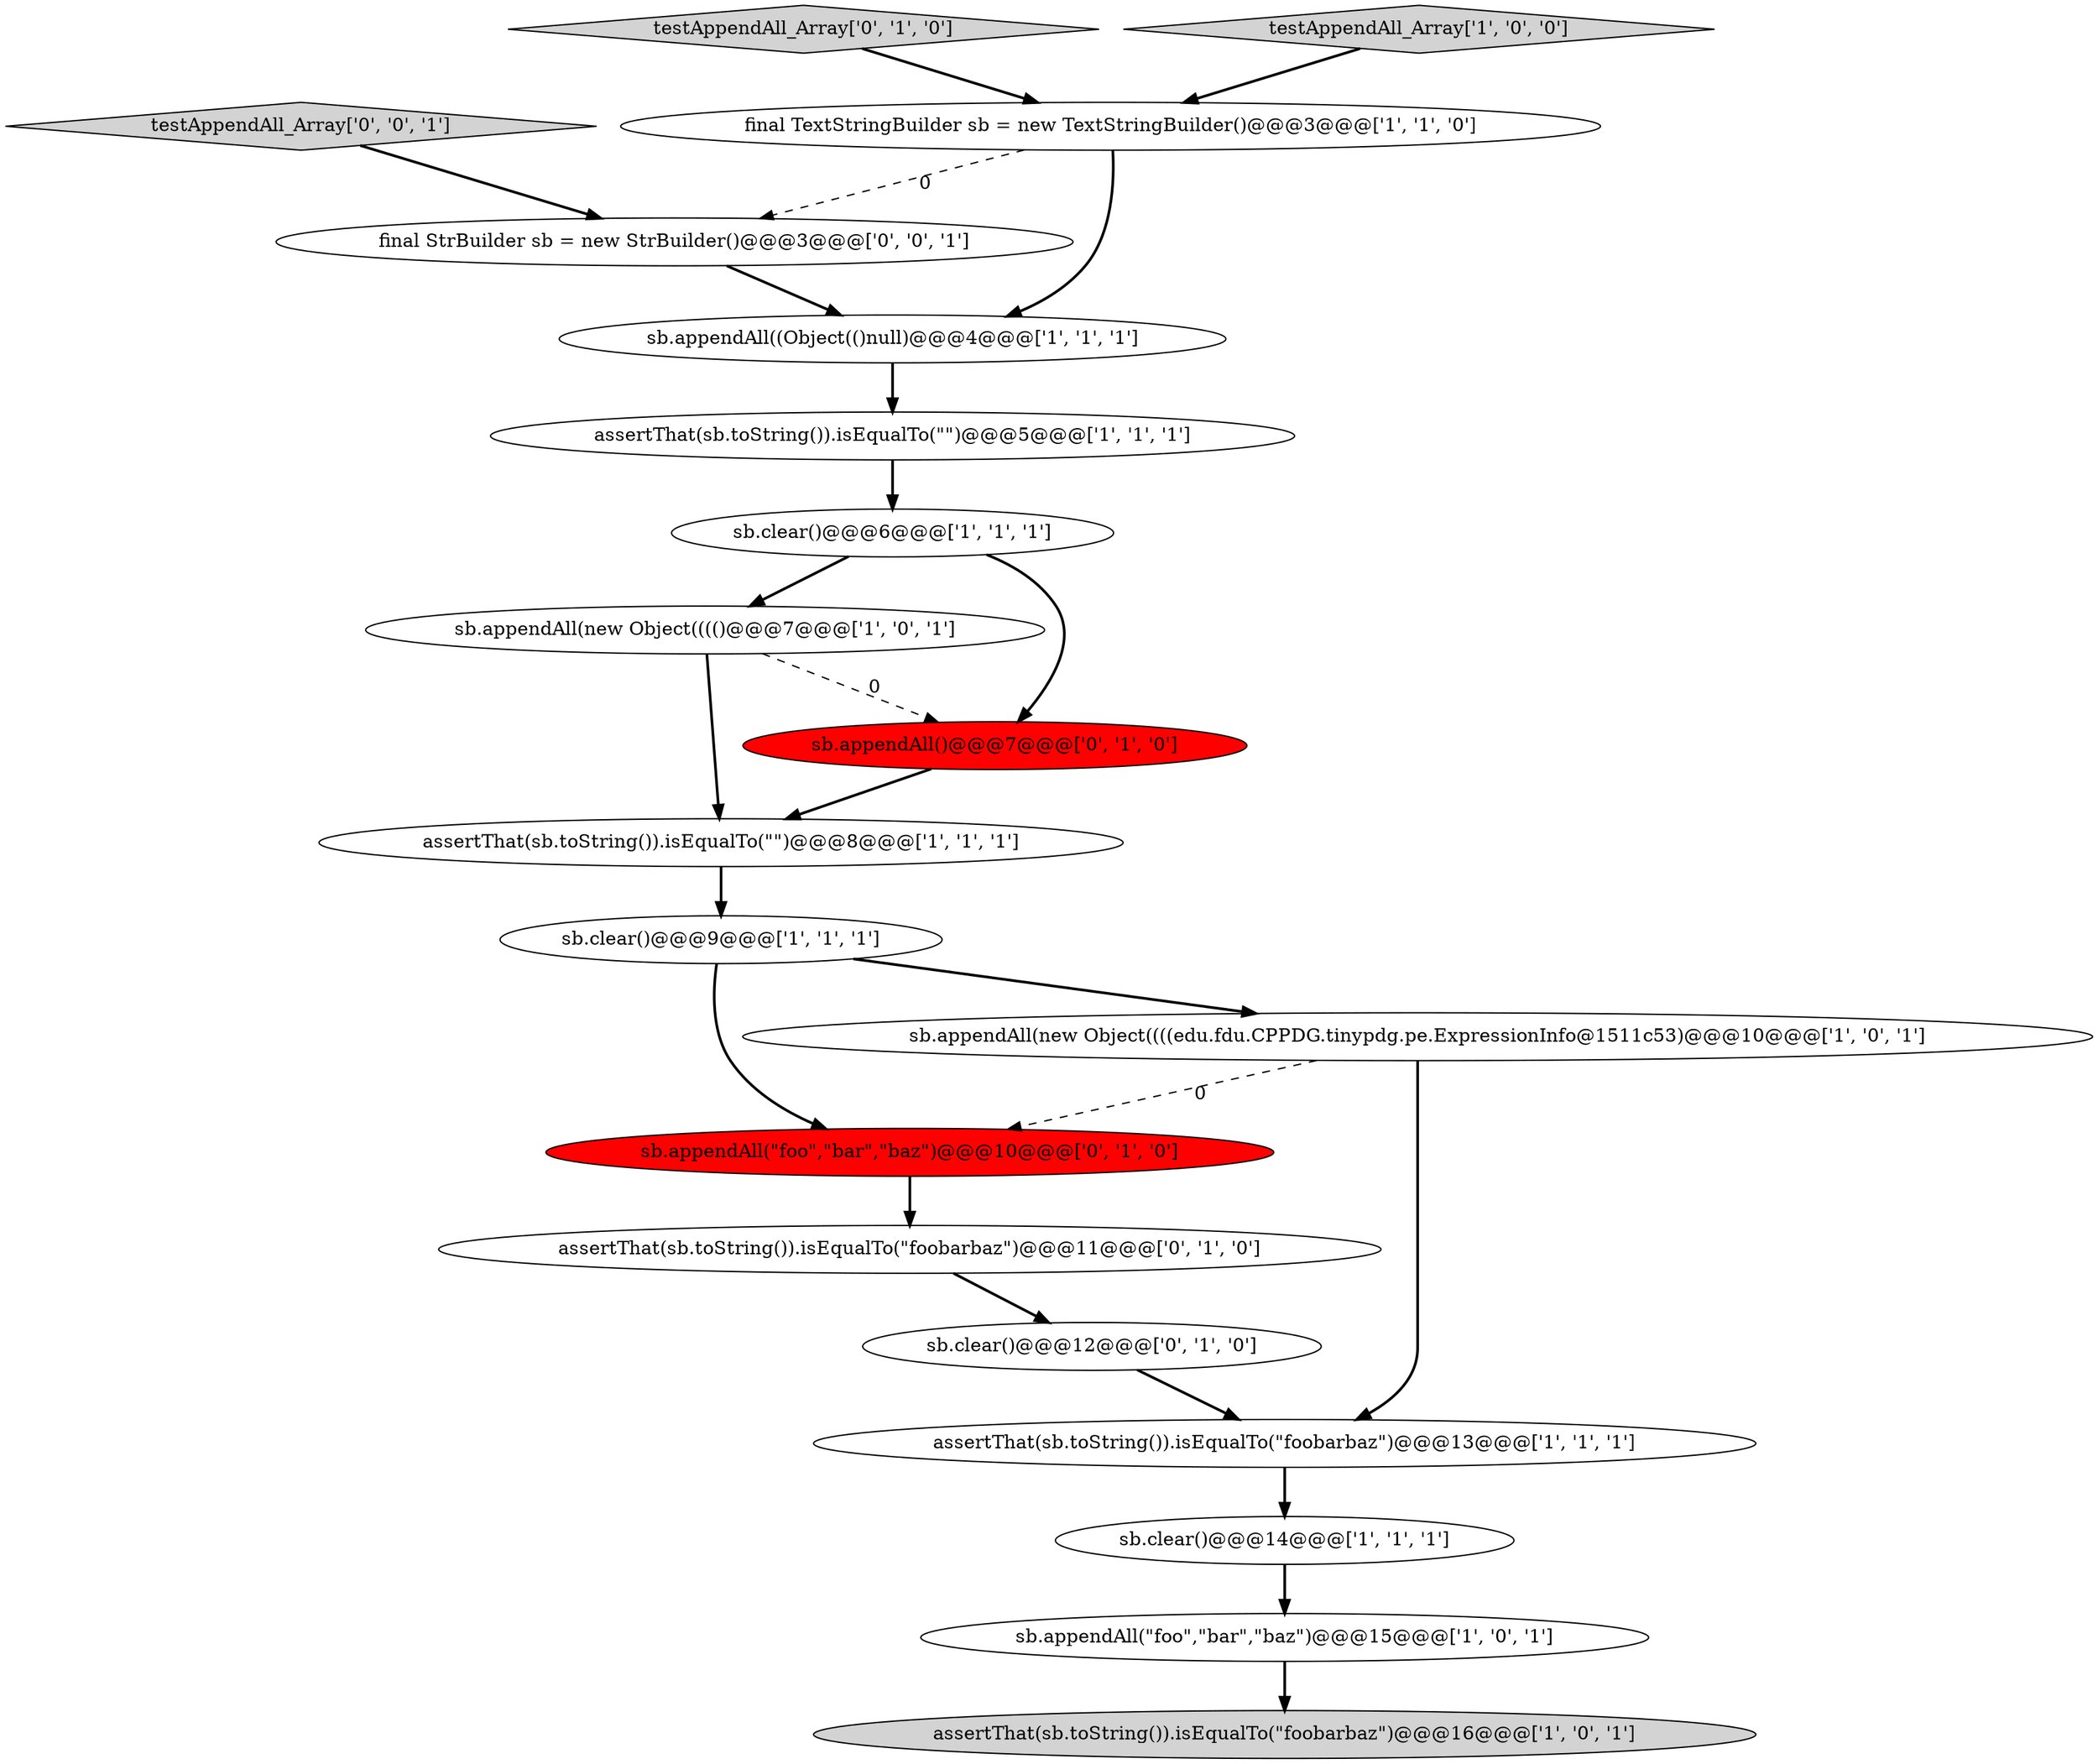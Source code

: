 digraph {
19 [style = filled, label = "testAppendAll_Array['0', '0', '1']", fillcolor = lightgray, shape = diamond image = "AAA0AAABBB3BBB"];
12 [style = filled, label = "sb.appendAll(\"foo\",\"bar\",\"baz\")@@@15@@@['1', '0', '1']", fillcolor = white, shape = ellipse image = "AAA0AAABBB1BBB"];
14 [style = filled, label = "sb.appendAll(\"foo\",\"bar\",\"baz\")@@@10@@@['0', '1', '0']", fillcolor = red, shape = ellipse image = "AAA1AAABBB2BBB"];
1 [style = filled, label = "final TextStringBuilder sb = new TextStringBuilder()@@@3@@@['1', '1', '0']", fillcolor = white, shape = ellipse image = "AAA0AAABBB1BBB"];
16 [style = filled, label = "testAppendAll_Array['0', '1', '0']", fillcolor = lightgray, shape = diamond image = "AAA0AAABBB2BBB"];
17 [style = filled, label = "sb.clear()@@@12@@@['0', '1', '0']", fillcolor = white, shape = ellipse image = "AAA0AAABBB2BBB"];
18 [style = filled, label = "final StrBuilder sb = new StrBuilder()@@@3@@@['0', '0', '1']", fillcolor = white, shape = ellipse image = "AAA0AAABBB3BBB"];
15 [style = filled, label = "assertThat(sb.toString()).isEqualTo(\"foobarbaz\")@@@11@@@['0', '1', '0']", fillcolor = white, shape = ellipse image = "AAA0AAABBB2BBB"];
3 [style = filled, label = "assertThat(sb.toString()).isEqualTo(\"foobarbaz\")@@@13@@@['1', '1', '1']", fillcolor = white, shape = ellipse image = "AAA0AAABBB1BBB"];
0 [style = filled, label = "sb.appendAll((Object(()null)@@@4@@@['1', '1', '1']", fillcolor = white, shape = ellipse image = "AAA0AAABBB1BBB"];
9 [style = filled, label = "testAppendAll_Array['1', '0', '0']", fillcolor = lightgray, shape = diamond image = "AAA0AAABBB1BBB"];
10 [style = filled, label = "sb.appendAll(new Object(((()@@@7@@@['1', '0', '1']", fillcolor = white, shape = ellipse image = "AAA0AAABBB1BBB"];
6 [style = filled, label = "sb.appendAll(new Object((((edu.fdu.CPPDG.tinypdg.pe.ExpressionInfo@1511c53)@@@10@@@['1', '0', '1']", fillcolor = white, shape = ellipse image = "AAA0AAABBB1BBB"];
4 [style = filled, label = "sb.clear()@@@6@@@['1', '1', '1']", fillcolor = white, shape = ellipse image = "AAA0AAABBB1BBB"];
8 [style = filled, label = "assertThat(sb.toString()).isEqualTo(\"\")@@@5@@@['1', '1', '1']", fillcolor = white, shape = ellipse image = "AAA0AAABBB1BBB"];
2 [style = filled, label = "sb.clear()@@@14@@@['1', '1', '1']", fillcolor = white, shape = ellipse image = "AAA0AAABBB1BBB"];
11 [style = filled, label = "assertThat(sb.toString()).isEqualTo(\"\")@@@8@@@['1', '1', '1']", fillcolor = white, shape = ellipse image = "AAA0AAABBB1BBB"];
5 [style = filled, label = "sb.clear()@@@9@@@['1', '1', '1']", fillcolor = white, shape = ellipse image = "AAA0AAABBB1BBB"];
7 [style = filled, label = "assertThat(sb.toString()).isEqualTo(\"foobarbaz\")@@@16@@@['1', '0', '1']", fillcolor = lightgray, shape = ellipse image = "AAA0AAABBB1BBB"];
13 [style = filled, label = "sb.appendAll()@@@7@@@['0', '1', '0']", fillcolor = red, shape = ellipse image = "AAA1AAABBB2BBB"];
4->10 [style = bold, label=""];
6->3 [style = bold, label=""];
19->18 [style = bold, label=""];
4->13 [style = bold, label=""];
1->18 [style = dashed, label="0"];
1->0 [style = bold, label=""];
5->14 [style = bold, label=""];
10->13 [style = dashed, label="0"];
6->14 [style = dashed, label="0"];
13->11 [style = bold, label=""];
12->7 [style = bold, label=""];
2->12 [style = bold, label=""];
11->5 [style = bold, label=""];
15->17 [style = bold, label=""];
5->6 [style = bold, label=""];
3->2 [style = bold, label=""];
16->1 [style = bold, label=""];
0->8 [style = bold, label=""];
17->3 [style = bold, label=""];
14->15 [style = bold, label=""];
8->4 [style = bold, label=""];
9->1 [style = bold, label=""];
18->0 [style = bold, label=""];
10->11 [style = bold, label=""];
}
